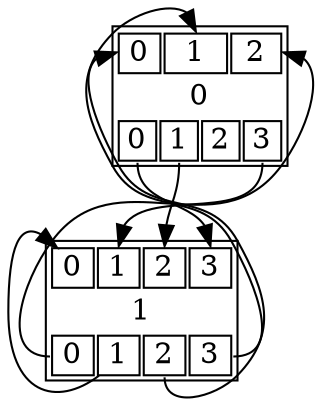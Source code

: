 digraph {
0 [shape=plain label=<<table border="1"><tr><td port="in0" align="text" colspan="4" cellpadding="1" >0</td><td port="in1" align="text" colspan="4" cellpadding="1" >1</td><td port="in2" align="text" colspan="4" cellpadding="1" >2</td></tr><tr><td align="text" border="0" colspan="12">0</td></tr><tr><td port="out0" align="text" colspan="3" cellpadding="1" >0</td><td port="out1" align="text" colspan="3" cellpadding="1" >1</td><td port="out2" align="text" colspan="3" cellpadding="1" >2</td><td port="out3" align="text" colspan="3" cellpadding="1" >3</td></tr></table>>]
0:out0 -> 1:in3 [style=""]
0:out1 -> 1:in2 [style=""]
0:out3 -> 1:in1 [style=""]
1 [shape=plain label=<<table border="1"><tr><td port="in0" align="text" colspan="4" cellpadding="1" >0</td><td port="in1" align="text" colspan="4" cellpadding="1" >1</td><td port="in2" align="text" colspan="4" cellpadding="1" >2</td><td port="in3" align="text" colspan="4" cellpadding="1" >3</td></tr><tr><td align="text" border="0" colspan="16">1</td></tr><tr><td port="out0" align="text" colspan="4" cellpadding="1" >0</td><td port="out1" align="text" colspan="4" cellpadding="1" >1</td><td port="out2" align="text" colspan="4" cellpadding="1" >2</td><td port="out3" align="text" colspan="4" cellpadding="1" >3</td></tr></table>>]
1:out0 -> 0:in2 [style=""]
1:out1 -> 1:in0 [style=""]
1:out2 -> 0:in0 [style=""]
1:out3 -> 0:in1 [style=""]
}
